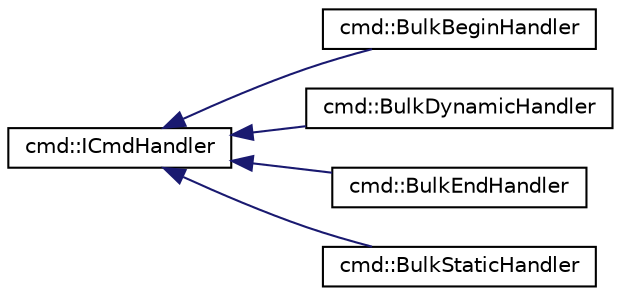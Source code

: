 digraph "Graphical Class Hierarchy"
{
  edge [fontname="Helvetica",fontsize="10",labelfontname="Helvetica",labelfontsize="10"];
  node [fontname="Helvetica",fontsize="10",shape=record];
  rankdir="LR";
  Node1 [label="cmd::ICmdHandler",height=0.2,width=0.4,color="black", fillcolor="white", style="filled",URL="$classcmd_1_1_i_cmd_handler.html"];
  Node1 -> Node2 [dir="back",color="midnightblue",fontsize="10",style="solid",fontname="Helvetica"];
  Node2 [label="cmd::BulkBeginHandler",height=0.2,width=0.4,color="black", fillcolor="white", style="filled",URL="$classcmd_1_1_bulk_begin_handler.html"];
  Node1 -> Node3 [dir="back",color="midnightblue",fontsize="10",style="solid",fontname="Helvetica"];
  Node3 [label="cmd::BulkDynamicHandler",height=0.2,width=0.4,color="black", fillcolor="white", style="filled",URL="$classcmd_1_1_bulk_dynamic_handler.html"];
  Node1 -> Node4 [dir="back",color="midnightblue",fontsize="10",style="solid",fontname="Helvetica"];
  Node4 [label="cmd::BulkEndHandler",height=0.2,width=0.4,color="black", fillcolor="white", style="filled",URL="$classcmd_1_1_bulk_end_handler.html"];
  Node1 -> Node5 [dir="back",color="midnightblue",fontsize="10",style="solid",fontname="Helvetica"];
  Node5 [label="cmd::BulkStaticHandler",height=0.2,width=0.4,color="black", fillcolor="white", style="filled",URL="$classcmd_1_1_bulk_static_handler.html"];
}
